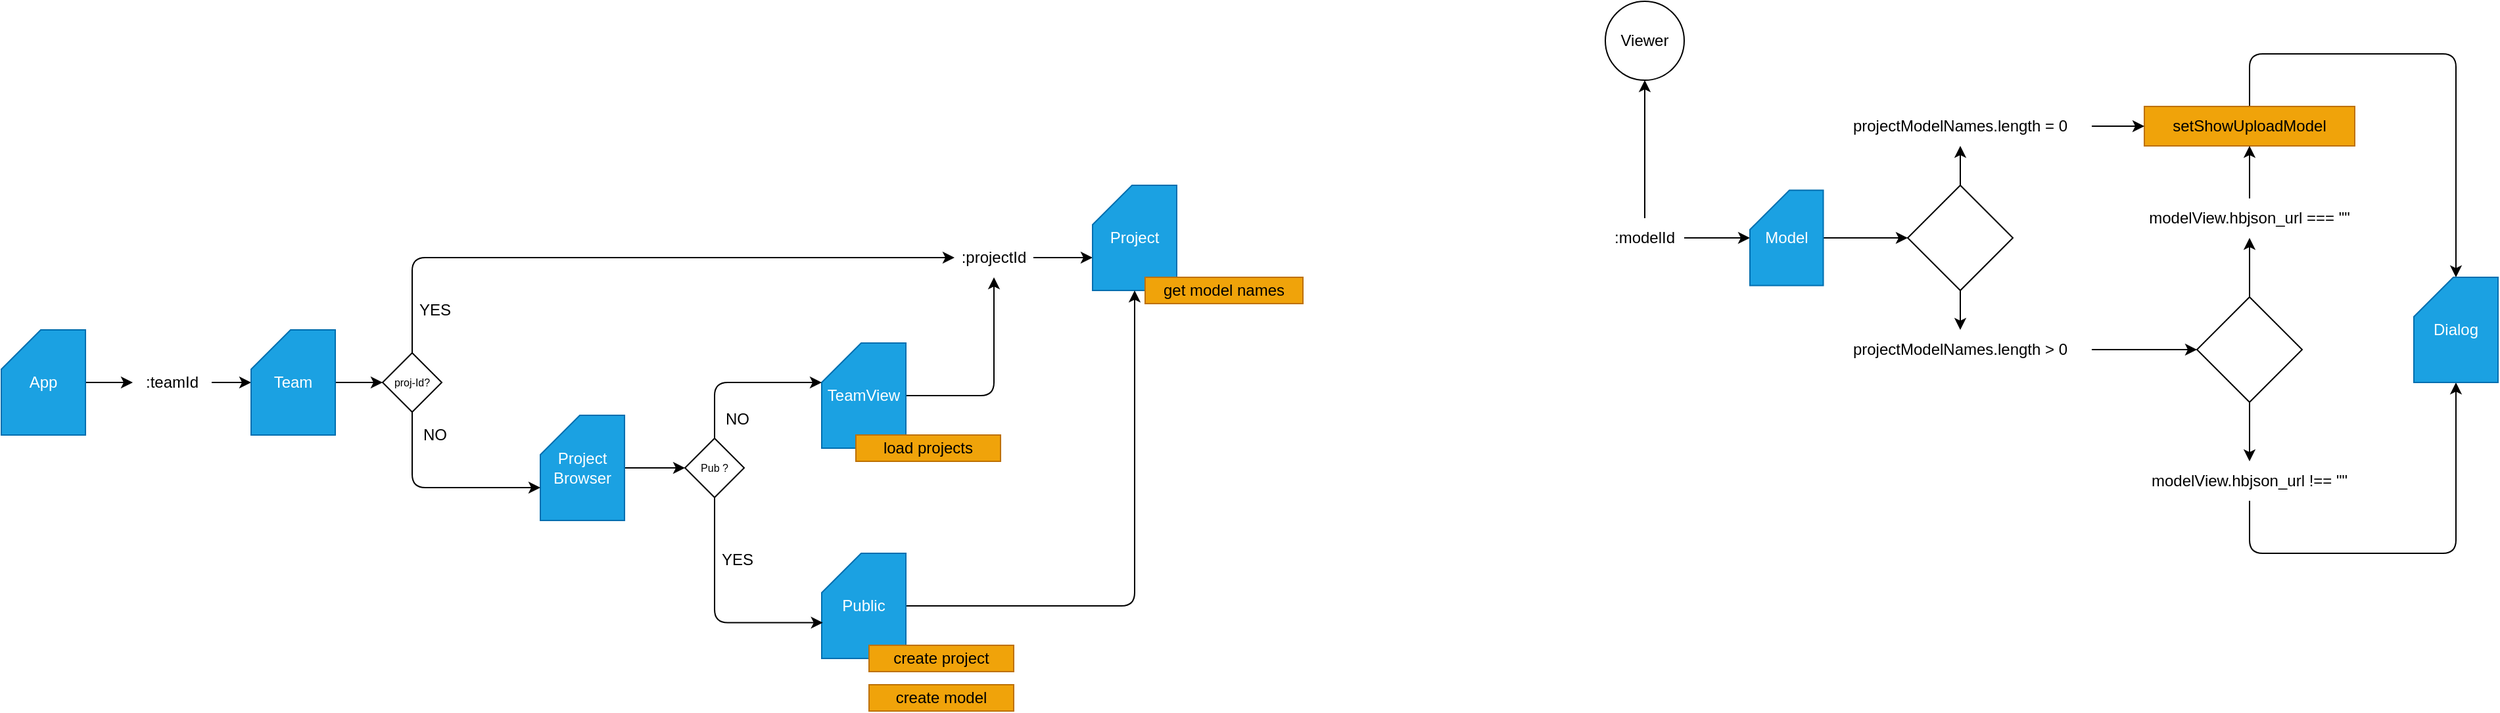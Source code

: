 <mxfile>
    <diagram id="hrivCOgqAniAvzhu5m0u" name="Page-1">
        <mxGraphModel dx="1504" dy="1416" grid="1" gridSize="10" guides="1" tooltips="1" connect="1" arrows="1" fold="1" page="1" pageScale="1" pageWidth="850" pageHeight="1100" math="0" shadow="0">
            <root>
                <mxCell id="0"/>
                <mxCell id="1" parent="0"/>
                <mxCell id="4" style="edgeStyle=none;html=1;entryX=0;entryY=0.5;entryDx=0;entryDy=0;" edge="1" parent="1" source="2" target="3">
                    <mxGeometry relative="1" as="geometry"/>
                </mxCell>
                <mxCell id="2" value="App" style="shape=card;whiteSpace=wrap;html=1;fillColor=#1ba1e2;fontColor=#ffffff;strokeColor=#006EAF;" vertex="1" parent="1">
                    <mxGeometry x="-620" y="170" width="64" height="80" as="geometry"/>
                </mxCell>
                <mxCell id="6" style="edgeStyle=none;html=1;entryX=0;entryY=0.5;entryDx=0;entryDy=0;entryPerimeter=0;" edge="1" parent="1" source="3" target="5">
                    <mxGeometry relative="1" as="geometry"/>
                </mxCell>
                <mxCell id="3" value=":teamId" style="text;html=1;strokeColor=none;fillColor=none;align=center;verticalAlign=middle;whiteSpace=wrap;rounded=0;" vertex="1" parent="1">
                    <mxGeometry x="-520" y="195" width="60" height="30" as="geometry"/>
                </mxCell>
                <mxCell id="46" style="edgeStyle=orthogonalEdgeStyle;html=1;entryX=0;entryY=0.5;entryDx=0;entryDy=0;fontSize=8;" edge="1" parent="1" source="5" target="45">
                    <mxGeometry relative="1" as="geometry"/>
                </mxCell>
                <mxCell id="5" value="Team" style="shape=card;whiteSpace=wrap;html=1;fillColor=#1ba1e2;fontColor=#ffffff;strokeColor=#006EAF;" vertex="1" parent="1">
                    <mxGeometry x="-430" y="170" width="64" height="80" as="geometry"/>
                </mxCell>
                <mxCell id="12" style="edgeStyle=orthogonalEdgeStyle;html=1;entryX=0;entryY=0;entryDx=0;entryDy=55;entryPerimeter=0;" edge="1" parent="1" source="7" target="11">
                    <mxGeometry relative="1" as="geometry"/>
                </mxCell>
                <mxCell id="7" value=":projectId" style="text;html=1;strokeColor=none;fillColor=none;align=center;verticalAlign=middle;whiteSpace=wrap;rounded=0;" vertex="1" parent="1">
                    <mxGeometry x="105" y="100" width="60" height="30" as="geometry"/>
                </mxCell>
                <mxCell id="53" style="edgeStyle=orthogonalEdgeStyle;html=1;entryX=0;entryY=0.5;entryDx=0;entryDy=0;fontSize=8;" edge="1" parent="1" source="9" target="51">
                    <mxGeometry relative="1" as="geometry"/>
                </mxCell>
                <mxCell id="9" value="Project Browser" style="shape=card;whiteSpace=wrap;html=1;fillColor=#1ba1e2;fontColor=#ffffff;strokeColor=#006EAF;" vertex="1" parent="1">
                    <mxGeometry x="-210" y="235" width="64" height="80" as="geometry"/>
                </mxCell>
                <mxCell id="11" value="Project" style="shape=card;whiteSpace=wrap;html=1;fillColor=#1ba1e2;fontColor=#ffffff;strokeColor=#006EAF;" vertex="1" parent="1">
                    <mxGeometry x="210" y="60" width="64" height="80" as="geometry"/>
                </mxCell>
                <mxCell id="13" value="Viewer" style="ellipse;whiteSpace=wrap;html=1;" vertex="1" parent="1">
                    <mxGeometry x="600" y="-80" width="60" height="60" as="geometry"/>
                </mxCell>
                <mxCell id="65" style="edgeStyle=orthogonalEdgeStyle;html=1;fontSize=8;" edge="1" parent="1" source="14" target="64">
                    <mxGeometry relative="1" as="geometry"/>
                </mxCell>
                <mxCell id="67" style="edgeStyle=orthogonalEdgeStyle;html=1;entryX=0.5;entryY=1;entryDx=0;entryDy=0;fontSize=12;" edge="1" parent="1" source="14" target="13">
                    <mxGeometry relative="1" as="geometry"/>
                </mxCell>
                <mxCell id="14" value=":modelId" style="text;html=1;strokeColor=none;fillColor=none;align=center;verticalAlign=middle;whiteSpace=wrap;rounded=0;" vertex="1" parent="1">
                    <mxGeometry x="600" y="85" width="60" height="30" as="geometry"/>
                </mxCell>
                <mxCell id="26" style="edgeStyle=orthogonalEdgeStyle;html=1;" edge="1" parent="1" source="19" target="24">
                    <mxGeometry relative="1" as="geometry"/>
                </mxCell>
                <mxCell id="27" style="edgeStyle=orthogonalEdgeStyle;html=1;" edge="1" parent="1" source="19" target="21">
                    <mxGeometry relative="1" as="geometry"/>
                </mxCell>
                <mxCell id="19" value="" style="rhombus;whiteSpace=wrap;html=1;" vertex="1" parent="1">
                    <mxGeometry x="830" y="60" width="80" height="80" as="geometry"/>
                </mxCell>
                <mxCell id="29" style="edgeStyle=orthogonalEdgeStyle;html=1;entryX=0;entryY=0.5;entryDx=0;entryDy=0;" edge="1" parent="1" source="21" target="28">
                    <mxGeometry relative="1" as="geometry"/>
                </mxCell>
                <mxCell id="21" value="projectModelNames.length &amp;gt; 0" style="text;html=1;strokeColor=none;fillColor=none;align=center;verticalAlign=middle;whiteSpace=wrap;rounded=0;" vertex="1" parent="1">
                    <mxGeometry x="770" y="170" width="200" height="30" as="geometry"/>
                </mxCell>
                <mxCell id="30" style="edgeStyle=orthogonalEdgeStyle;html=1;entryX=0.5;entryY=0;entryDx=0;entryDy=0;entryPerimeter=0;" edge="1" parent="1" source="22" target="37">
                    <mxGeometry relative="1" as="geometry">
                        <mxPoint x="1250" y="80" as="targetPoint"/>
                        <Array as="points">
                            <mxPoint x="1090" y="-40"/>
                            <mxPoint x="1247" y="-40"/>
                        </Array>
                    </mxGeometry>
                </mxCell>
                <mxCell id="22" value="setShowUploadModel" style="rounded=0;whiteSpace=wrap;html=1;fillColor=#f0a30a;fontColor=#000000;strokeColor=#BD7000;" vertex="1" parent="1">
                    <mxGeometry x="1010" width="160" height="30" as="geometry"/>
                </mxCell>
                <mxCell id="25" style="edgeStyle=orthogonalEdgeStyle;html=1;entryX=0;entryY=0.5;entryDx=0;entryDy=0;" edge="1" parent="1" source="24" target="22">
                    <mxGeometry relative="1" as="geometry"/>
                </mxCell>
                <mxCell id="24" value="projectModelNames.length = 0" style="text;html=1;strokeColor=none;fillColor=none;align=center;verticalAlign=middle;whiteSpace=wrap;rounded=0;" vertex="1" parent="1">
                    <mxGeometry x="770" width="200" height="30" as="geometry"/>
                </mxCell>
                <mxCell id="32" style="edgeStyle=orthogonalEdgeStyle;html=1;" edge="1" parent="1" source="28" target="31">
                    <mxGeometry relative="1" as="geometry"/>
                </mxCell>
                <mxCell id="34" style="edgeStyle=orthogonalEdgeStyle;html=1;" edge="1" parent="1" source="28" target="33">
                    <mxGeometry relative="1" as="geometry"/>
                </mxCell>
                <mxCell id="28" value="" style="rhombus;whiteSpace=wrap;html=1;" vertex="1" parent="1">
                    <mxGeometry x="1050" y="145" width="80" height="80" as="geometry"/>
                </mxCell>
                <mxCell id="35" style="edgeStyle=orthogonalEdgeStyle;html=1;entryX=0.5;entryY=1;entryDx=0;entryDy=0;" edge="1" parent="1" source="31" target="22">
                    <mxGeometry relative="1" as="geometry"/>
                </mxCell>
                <mxCell id="31" value="modelView.hbjson_url === &quot;&quot;" style="text;html=1;strokeColor=none;fillColor=none;align=center;verticalAlign=middle;whiteSpace=wrap;rounded=0;" vertex="1" parent="1">
                    <mxGeometry x="990" y="70" width="200" height="30" as="geometry"/>
                </mxCell>
                <mxCell id="39" style="edgeStyle=orthogonalEdgeStyle;html=1;entryX=0.5;entryY=1;entryDx=0;entryDy=0;entryPerimeter=0;" edge="1" parent="1" source="33" target="37">
                    <mxGeometry relative="1" as="geometry">
                        <Array as="points">
                            <mxPoint x="1090" y="340"/>
                            <mxPoint x="1247" y="340"/>
                        </Array>
                    </mxGeometry>
                </mxCell>
                <mxCell id="33" value="modelView.hbjson_url !== &quot;&quot;" style="text;html=1;strokeColor=none;fillColor=none;align=center;verticalAlign=middle;whiteSpace=wrap;rounded=0;" vertex="1" parent="1">
                    <mxGeometry x="990" y="270" width="200" height="30" as="geometry"/>
                </mxCell>
                <mxCell id="37" value="Dialog" style="shape=card;whiteSpace=wrap;html=1;fillColor=#1ba1e2;fontColor=#ffffff;strokeColor=#006EAF;" vertex="1" parent="1">
                    <mxGeometry x="1215" y="130" width="64" height="80" as="geometry"/>
                </mxCell>
                <mxCell id="63" style="edgeStyle=orthogonalEdgeStyle;html=1;entryX=0.5;entryY=1;entryDx=0;entryDy=0;fontSize=8;entryPerimeter=0;" edge="1" parent="1" source="40" target="11">
                    <mxGeometry relative="1" as="geometry"/>
                </mxCell>
                <mxCell id="40" value="Public" style="shape=card;whiteSpace=wrap;html=1;fillColor=#1ba1e2;fontColor=#ffffff;strokeColor=#006EAF;" vertex="1" parent="1">
                    <mxGeometry x="4" y="340" width="64" height="80" as="geometry"/>
                </mxCell>
                <mxCell id="44" style="edgeStyle=orthogonalEdgeStyle;html=1;" edge="1" parent="1" source="42" target="7">
                    <mxGeometry relative="1" as="geometry"/>
                </mxCell>
                <mxCell id="42" value="TeamView" style="shape=card;whiteSpace=wrap;html=1;fillColor=#1ba1e2;fontColor=#ffffff;strokeColor=#006EAF;" vertex="1" parent="1">
                    <mxGeometry x="4" y="180" width="64" height="80" as="geometry"/>
                </mxCell>
                <mxCell id="47" style="edgeStyle=orthogonalEdgeStyle;html=1;entryX=0;entryY=0.5;entryDx=0;entryDy=0;fontSize=8;" edge="1" parent="1" source="45" target="7">
                    <mxGeometry relative="1" as="geometry">
                        <Array as="points">
                            <mxPoint x="-307" y="115"/>
                        </Array>
                    </mxGeometry>
                </mxCell>
                <mxCell id="50" style="edgeStyle=orthogonalEdgeStyle;html=1;entryX=0;entryY=0;entryDx=0;entryDy=55;entryPerimeter=0;fontSize=8;" edge="1" parent="1" source="45" target="9">
                    <mxGeometry relative="1" as="geometry">
                        <Array as="points">
                            <mxPoint x="-307" y="290"/>
                        </Array>
                    </mxGeometry>
                </mxCell>
                <mxCell id="45" value="proj-Id?" style="rhombus;whiteSpace=wrap;html=1;fontSize=8;" vertex="1" parent="1">
                    <mxGeometry x="-330" y="187.5" width="45" height="45" as="geometry"/>
                </mxCell>
                <mxCell id="48" value="YES" style="text;html=1;strokeColor=none;fillColor=none;align=center;verticalAlign=middle;whiteSpace=wrap;rounded=0;" vertex="1" parent="1">
                    <mxGeometry x="-320" y="140" width="60" height="30" as="geometry"/>
                </mxCell>
                <mxCell id="49" value="NO" style="text;html=1;strokeColor=none;fillColor=none;align=center;verticalAlign=middle;whiteSpace=wrap;rounded=0;" vertex="1" parent="1">
                    <mxGeometry x="-320" y="235" width="60" height="30" as="geometry"/>
                </mxCell>
                <mxCell id="54" style="edgeStyle=orthogonalEdgeStyle;html=1;entryX=0;entryY=0;entryDx=0;entryDy=30;entryPerimeter=0;fontSize=8;" edge="1" parent="1" source="51" target="42">
                    <mxGeometry relative="1" as="geometry">
                        <Array as="points">
                            <mxPoint x="-77" y="210"/>
                        </Array>
                    </mxGeometry>
                </mxCell>
                <mxCell id="55" style="edgeStyle=orthogonalEdgeStyle;html=1;entryX=0.013;entryY=0.66;entryDx=0;entryDy=0;entryPerimeter=0;fontSize=8;" edge="1" parent="1" source="51" target="40">
                    <mxGeometry relative="1" as="geometry">
                        <Array as="points">
                            <mxPoint x="-77" y="393"/>
                        </Array>
                    </mxGeometry>
                </mxCell>
                <mxCell id="51" value="Pub ?" style="rhombus;whiteSpace=wrap;html=1;fontSize=8;" vertex="1" parent="1">
                    <mxGeometry x="-100" y="252.5" width="45" height="45" as="geometry"/>
                </mxCell>
                <mxCell id="56" value="YES" style="text;html=1;strokeColor=none;fillColor=none;align=center;verticalAlign=middle;whiteSpace=wrap;rounded=0;" vertex="1" parent="1">
                    <mxGeometry x="-90" y="330" width="60" height="30" as="geometry"/>
                </mxCell>
                <mxCell id="57" value="NO" style="text;html=1;strokeColor=none;fillColor=none;align=center;verticalAlign=middle;whiteSpace=wrap;rounded=0;" vertex="1" parent="1">
                    <mxGeometry x="-90" y="222.5" width="60" height="30" as="geometry"/>
                </mxCell>
                <mxCell id="58" value="get model names" style="rounded=0;whiteSpace=wrap;html=1;fillColor=#f0a30a;fontColor=#000000;strokeColor=#BD7000;" vertex="1" parent="1">
                    <mxGeometry x="250" y="130" width="120" height="20" as="geometry"/>
                </mxCell>
                <mxCell id="59" value="load projects" style="rounded=0;whiteSpace=wrap;html=1;fillColor=#f0a30a;fontColor=#000000;strokeColor=#BD7000;" vertex="1" parent="1">
                    <mxGeometry x="30" y="250" width="110" height="20" as="geometry"/>
                </mxCell>
                <mxCell id="61" value="create project" style="rounded=0;whiteSpace=wrap;html=1;fillColor=#f0a30a;fontColor=#000000;strokeColor=#BD7000;" vertex="1" parent="1">
                    <mxGeometry x="40" y="410" width="110" height="20" as="geometry"/>
                </mxCell>
                <mxCell id="62" value="create model" style="rounded=0;whiteSpace=wrap;html=1;fillColor=#f0a30a;fontColor=#000000;strokeColor=#BD7000;" vertex="1" parent="1">
                    <mxGeometry x="40" y="440" width="110" height="20" as="geometry"/>
                </mxCell>
                <mxCell id="66" style="edgeStyle=orthogonalEdgeStyle;html=1;fontSize=8;" edge="1" parent="1" source="64" target="19">
                    <mxGeometry relative="1" as="geometry"/>
                </mxCell>
                <mxCell id="64" value="Model" style="shape=card;whiteSpace=wrap;html=1;fontSize=12;fillColor=#1ba1e2;fontColor=#ffffff;strokeColor=#006EAF;" vertex="1" parent="1">
                    <mxGeometry x="710" y="63.75" width="55.77" height="72.5" as="geometry"/>
                </mxCell>
            </root>
        </mxGraphModel>
    </diagram>
</mxfile>
